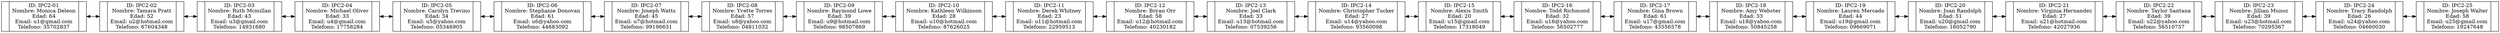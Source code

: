 digraph G {
        rankdir=LR;
        node [shape = record, height = .1]node0 [label = "{<f1>| ID: IPC2-01\nNombre: Monica Deleon\nEdad: 64\nEmail: u1@gmail.com\nTelefono: 35702837|<f2>}"];
node1 [label = "{<f1>| ID: IPC2-02\nNombre: Tamara Pratt\nEdad: 52\nEmail: u2@hotmail.com\nTelefono: 67604348|<f2>}"];
node2 [label = "{<f1>| ID: IPC2-03\nNombre: Ruth Mcmillan\nEdad: 43\nEmail: u3@gmail.com\nTelefono: 14931680|<f2>}"];
node3 [label = "{<f1>| ID: IPC2-04\nNombre: Michael Oliver\nEdad: 33\nEmail: u4@gmail.com\nTelefono: 17758284|<f2>}"];
node4 [label = "{<f1>| ID: IPC2-05\nNombre: Carolyn Trevino\nEdad: 34\nEmail: u5@yahoo.com\nTelefono: 05346905|<f2>}"];
node5 [label = "{<f1>| ID: IPC2-06\nNombre: Stephanie Donovan\nEdad: 61\nEmail: u6@yahoo.com\nTelefono: 44683092|<f2>}"];
node6 [label = "{<f1>| ID: IPC2-07\nNombre: Joseph Watts\nEdad: 45\nEmail: u7@hotmail.com\nTelefono: 99196631|<f2>}"];
node7 [label = "{<f1>| ID: IPC2-08\nNombre: Yvette Torres\nEdad: 57\nEmail: u8@yahoo.com\nTelefono: 04811032|<f2>}"];
node8 [label = "{<f1>| ID: IPC2-09\nNombre: Raymond Lowe\nEdad: 39\nEmail: u9@hotmail.com\nTelefono: 98507869|<f2>}"];
node9 [label = "{<f1>| ID: IPC2-10\nNombre: Kathleen Wilkinson\nEdad: 28\nEmail: u10@hotmail.com\nTelefono: 87626025|<f2>}"];
node10 [label = "{<f1>| ID: IPC2-11\nNombre: Derek Whitney\nEdad: 23\nEmail: u11@hotmail.com\nTelefono: 22959513|<f2>}"];
node11 [label = "{<f1>| ID: IPC2-12\nNombre: Bryan Orr\nEdad: 58\nEmail: u12@hotmail.com\nTelefono: 40230182|<f2>}"];
node12 [label = "{<f1>| ID: IPC2-13\nNombre: Joel Clark\nEdad: 33\nEmail: u13@hotmail.com\nTelefono: 07539256|<f2>}"];
node13 [label = "{<f1>| ID: IPC2-14\nNombre: Christopher Tucker\nEdad: 27\nEmail: u14@yahoo.com\nTelefono: 93560098|<f2>}"];
node14 [label = "{<f1>| ID: IPC2-15\nNombre: Alexis Smith\nEdad: 20\nEmail: u15@gmail.com\nTelefono: 17318049|<f2>}"];
node15 [label = "{<f1>| ID: IPC2-16\nNombre: Todd Richmond\nEdad: 32\nEmail: u16@yahoo.com\nTelefono: 56502777|<f2>}"];
node16 [label = "{<f1>| ID: IPC2-17\nNombre: Gina Brown\nEdad: 61\nEmail: u17@gmail.com\nTelefono: 43556578|<f2>}"];
node17 [label = "{<f1>| ID: IPC2-18\nNombre: Amy Webster\nEdad: 33\nEmail: u18@yahoo.com\nTelefono: 50845258|<f2>}"];
node18 [label = "{<f1>| ID: IPC2-19\nNombre: Lauren Mercado\nEdad: 44\nEmail: u19@gmail.com\nTelefono: 09669071|<f2>}"];
node19 [label = "{<f1>| ID: IPC2-20\nNombre: Juan Randolph\nEdad: 51\nEmail: u20@gmail.com\nTelefono: 16052790|<f2>}"];
node20 [label = "{<f1>| ID: IPC2-21\nNombre: Virginia Hernandez\nEdad: 27\nEmail: u21@hotmail.com\nTelefono: 42027936|<f2>}"];
node21 [label = "{<f1>| ID: IPC2-22\nNombre: Taylor Santana\nEdad: 39\nEmail: u22@yahoo.com\nTelefono: 56510757|<f2>}"];
node22 [label = "{<f1>| ID: IPC2-23\nNombre: Jillian Munoz\nEdad: 39\nEmail: u23@hotmail.com\nTelefono: 70295367|<f2>}"];
node23 [label = "{<f1>| ID: IPC2-24\nNombre: Tracy Randolph\nEdad: 26\nEmail: u24@yahoo.com\nTelefono: 04660030|<f2>}"];
node24 [label = "{<f1>| ID: IPC2-25\nNombre: Joseph Walter\nEdad: 58\nEmail: u25@gmail.com\nTelefono: 19247648|<f2>}"];
node0:f2 -> node1:f1;
node1:f1 -> node0:f2;
node1:f2 -> node2:f1;
node2:f1 -> node1:f2;
node2:f2 -> node3:f1;
node3:f1 -> node2:f2;
node3:f2 -> node4:f1;
node4:f1 -> node3:f2;
node4:f2 -> node5:f1;
node5:f1 -> node4:f2;
node5:f2 -> node6:f1;
node6:f1 -> node5:f2;
node6:f2 -> node7:f1;
node7:f1 -> node6:f2;
node7:f2 -> node8:f1;
node8:f1 -> node7:f2;
node8:f2 -> node9:f1;
node9:f1 -> node8:f2;
node9:f2 -> node10:f1;
node10:f1 -> node9:f2;
node10:f2 -> node11:f1;
node11:f1 -> node10:f2;
node11:f2 -> node12:f1;
node12:f1 -> node11:f2;
node12:f2 -> node13:f1;
node13:f1 -> node12:f2;
node13:f2 -> node14:f1;
node14:f1 -> node13:f2;
node14:f2 -> node15:f1;
node15:f1 -> node14:f2;
node15:f2 -> node16:f1;
node16:f1 -> node15:f2;
node16:f2 -> node17:f1;
node17:f1 -> node16:f2;
node17:f2 -> node18:f1;
node18:f1 -> node17:f2;
node18:f2 -> node19:f1;
node19:f1 -> node18:f2;
node19:f2 -> node20:f1;
node20:f1 -> node19:f2;
node20:f2 -> node21:f1;
node21:f1 -> node20:f2;
node21:f2 -> node22:f1;
node22:f1 -> node21:f2;
node22:f2 -> node23:f1;
node23:f1 -> node22:f2;
node23:f2 -> node24:f1;
node24:f1 -> node23:f2;
}